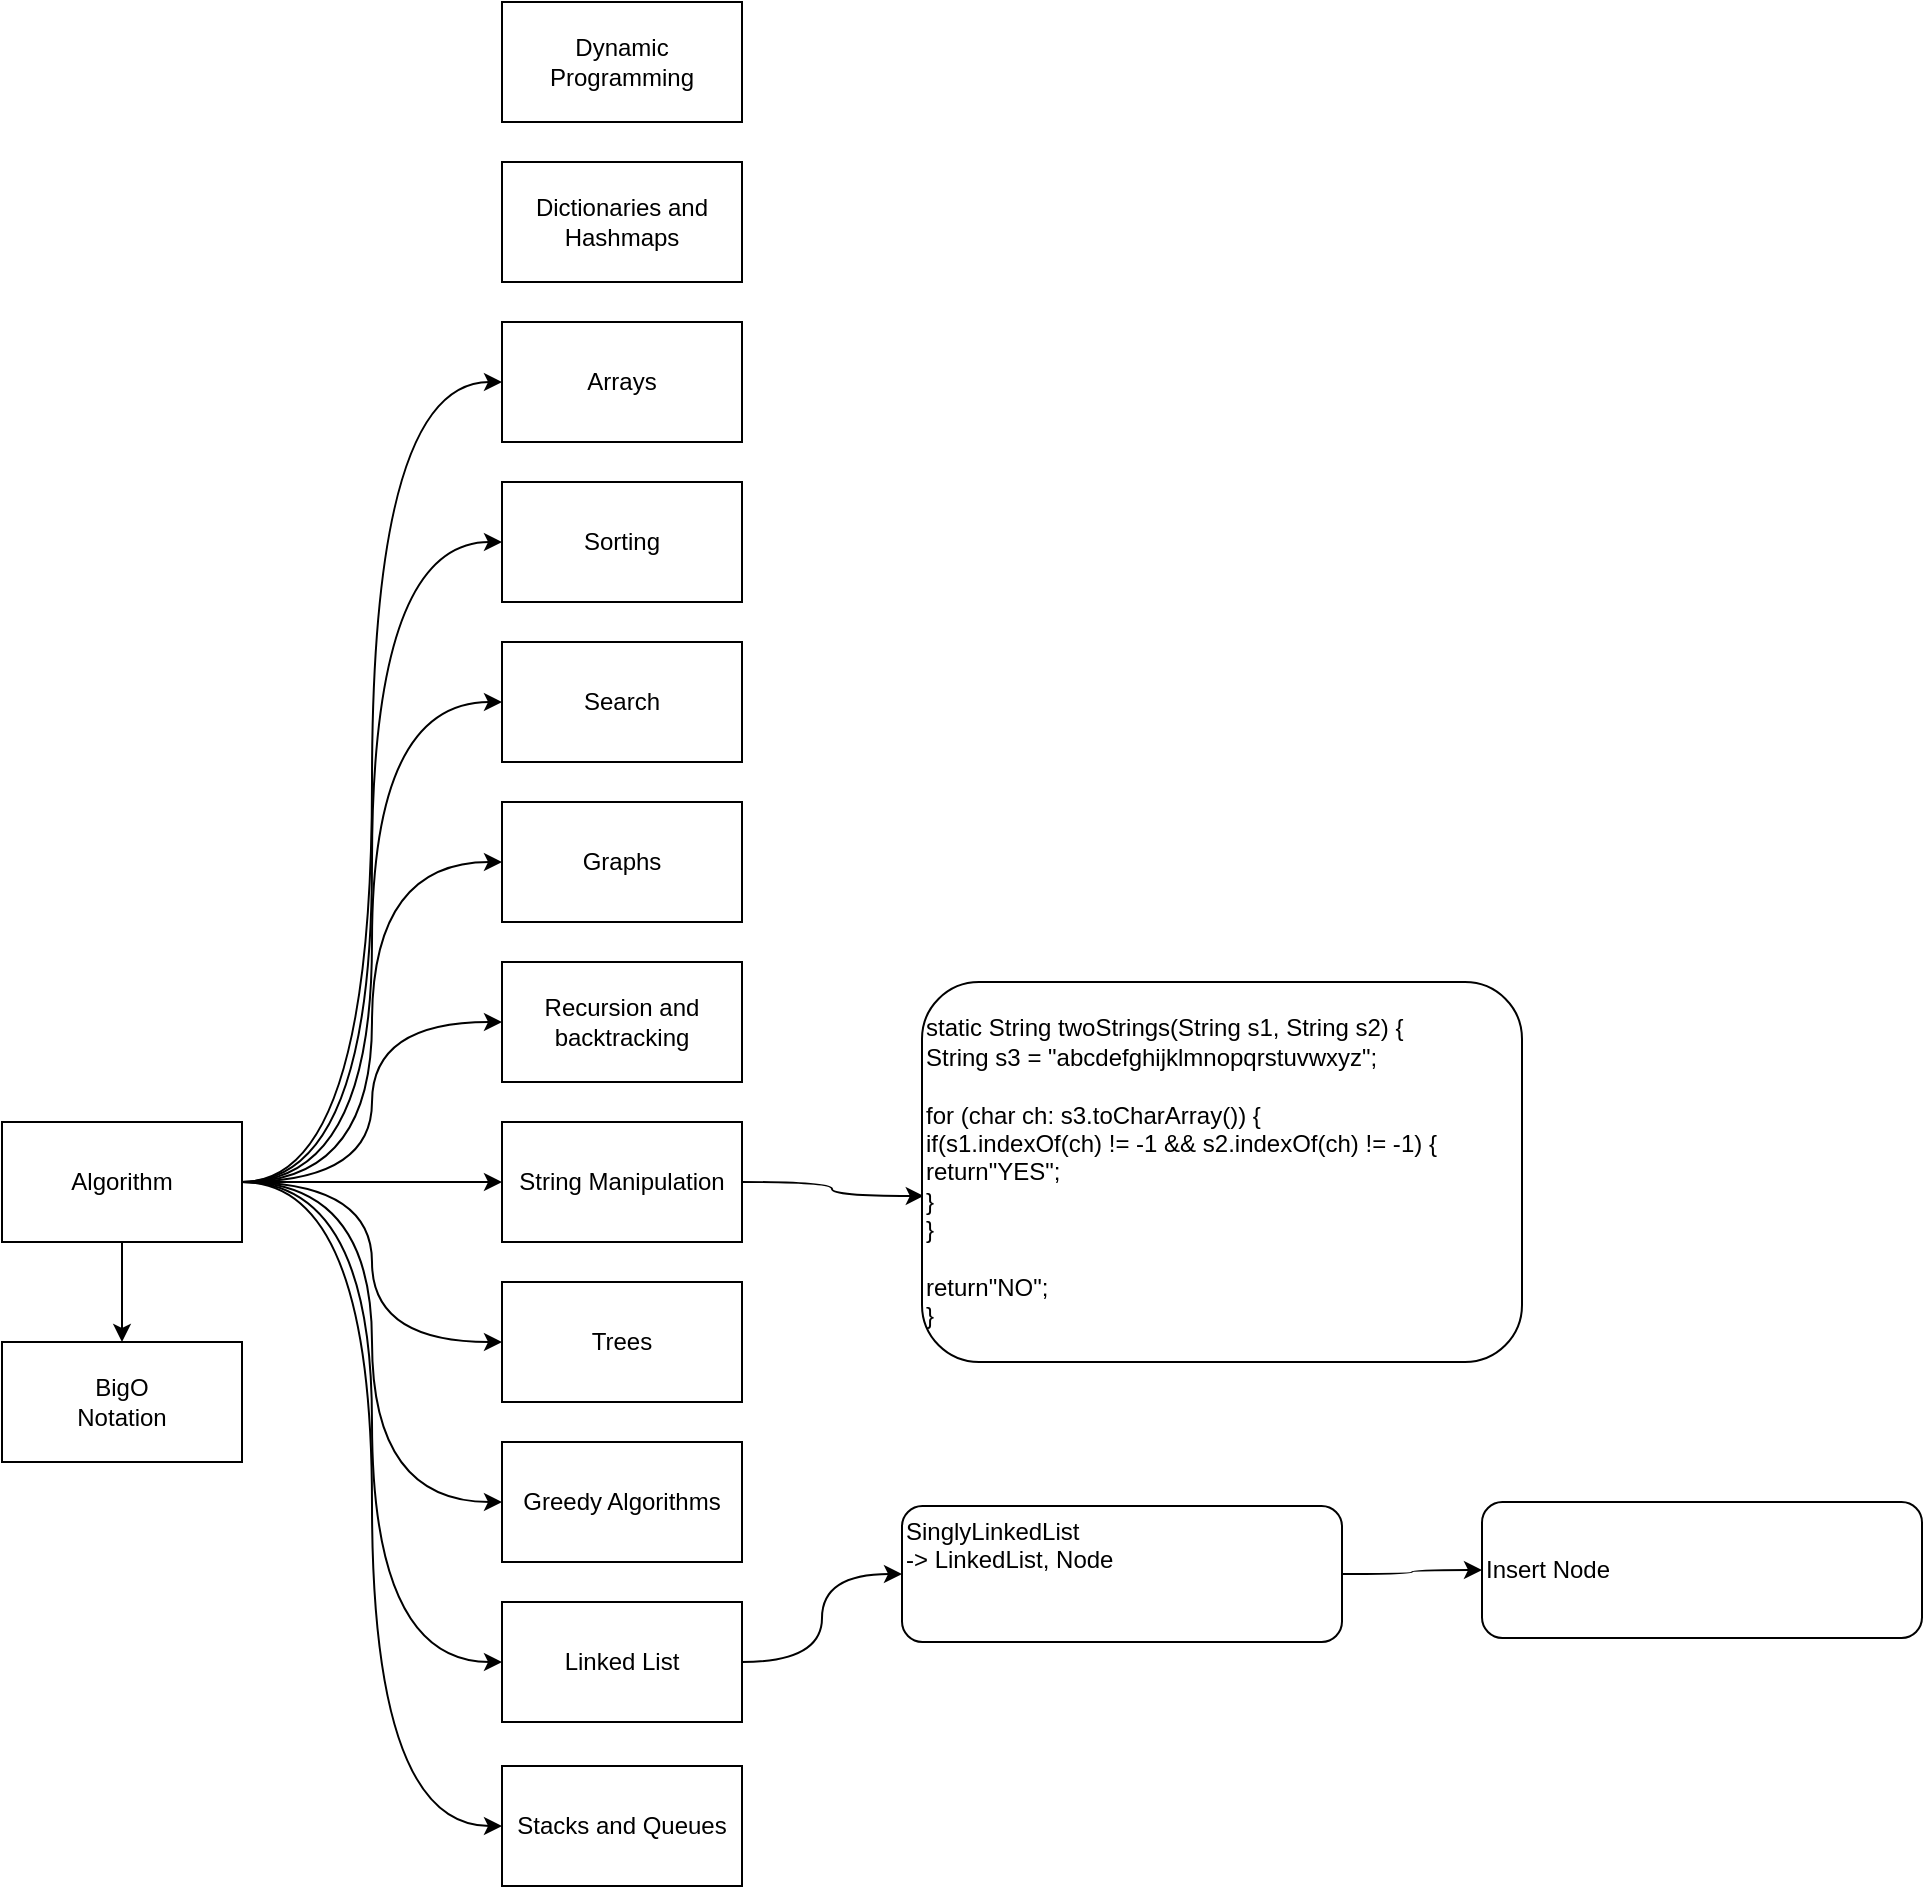 <mxfile version="10.9.6" type="device"><diagram id="g8zTZ_jzRJCv9fyLepX4" name="Page-1"><mxGraphModel dx="1106" dy="1005" grid="1" gridSize="10" guides="1" tooltips="1" connect="1" arrows="1" fold="1" page="1" pageScale="1" pageWidth="1169" pageHeight="827" math="0" shadow="0"><root><mxCell id="0"/><mxCell id="1" parent="0"/><mxCell id="yOxp_mMZKF0gC9rluwnx-16" style="edgeStyle=orthogonalEdgeStyle;curved=1;rounded=0;orthogonalLoop=1;jettySize=auto;html=1;entryX=0;entryY=0.5;entryDx=0;entryDy=0;" parent="1" source="yOxp_mMZKF0gC9rluwnx-1" target="yOxp_mMZKF0gC9rluwnx-2" edge="1"><mxGeometry relative="1" as="geometry"/></mxCell><mxCell id="yOxp_mMZKF0gC9rluwnx-17" style="edgeStyle=orthogonalEdgeStyle;curved=1;rounded=0;orthogonalLoop=1;jettySize=auto;html=1;entryX=0;entryY=0.5;entryDx=0;entryDy=0;" parent="1" source="yOxp_mMZKF0gC9rluwnx-1" target="yOxp_mMZKF0gC9rluwnx-3" edge="1"><mxGeometry relative="1" as="geometry"/></mxCell><mxCell id="yOxp_mMZKF0gC9rluwnx-18" style="edgeStyle=orthogonalEdgeStyle;curved=1;rounded=0;orthogonalLoop=1;jettySize=auto;html=1;entryX=0;entryY=0.5;entryDx=0;entryDy=0;" parent="1" source="yOxp_mMZKF0gC9rluwnx-1" target="yOxp_mMZKF0gC9rluwnx-4" edge="1"><mxGeometry relative="1" as="geometry"/></mxCell><mxCell id="yOxp_mMZKF0gC9rluwnx-19" style="edgeStyle=orthogonalEdgeStyle;curved=1;rounded=0;orthogonalLoop=1;jettySize=auto;html=1;entryX=0;entryY=0.5;entryDx=0;entryDy=0;" parent="1" source="yOxp_mMZKF0gC9rluwnx-1" target="yOxp_mMZKF0gC9rluwnx-5" edge="1"><mxGeometry relative="1" as="geometry"/></mxCell><mxCell id="yOxp_mMZKF0gC9rluwnx-20" style="edgeStyle=orthogonalEdgeStyle;curved=1;rounded=0;orthogonalLoop=1;jettySize=auto;html=1;entryX=0;entryY=0.5;entryDx=0;entryDy=0;" parent="1" source="yOxp_mMZKF0gC9rluwnx-1" target="yOxp_mMZKF0gC9rluwnx-6" edge="1"><mxGeometry relative="1" as="geometry"/></mxCell><mxCell id="yOxp_mMZKF0gC9rluwnx-21" style="edgeStyle=orthogonalEdgeStyle;curved=1;rounded=0;orthogonalLoop=1;jettySize=auto;html=1;" parent="1" source="yOxp_mMZKF0gC9rluwnx-1" target="yOxp_mMZKF0gC9rluwnx-8" edge="1"><mxGeometry relative="1" as="geometry"/></mxCell><mxCell id="yOxp_mMZKF0gC9rluwnx-22" style="edgeStyle=orthogonalEdgeStyle;curved=1;rounded=0;orthogonalLoop=1;jettySize=auto;html=1;entryX=0;entryY=0.5;entryDx=0;entryDy=0;" parent="1" source="yOxp_mMZKF0gC9rluwnx-1" target="yOxp_mMZKF0gC9rluwnx-10" edge="1"><mxGeometry relative="1" as="geometry"/></mxCell><mxCell id="yOxp_mMZKF0gC9rluwnx-23" style="edgeStyle=orthogonalEdgeStyle;curved=1;rounded=0;orthogonalLoop=1;jettySize=auto;html=1;entryX=0;entryY=0.5;entryDx=0;entryDy=0;" parent="1" source="yOxp_mMZKF0gC9rluwnx-1" target="yOxp_mMZKF0gC9rluwnx-11" edge="1"><mxGeometry relative="1" as="geometry"/></mxCell><mxCell id="yOxp_mMZKF0gC9rluwnx-24" style="edgeStyle=orthogonalEdgeStyle;curved=1;rounded=0;orthogonalLoop=1;jettySize=auto;html=1;entryX=0;entryY=0.5;entryDx=0;entryDy=0;" parent="1" source="yOxp_mMZKF0gC9rluwnx-1" target="yOxp_mMZKF0gC9rluwnx-13" edge="1"><mxGeometry relative="1" as="geometry"/></mxCell><mxCell id="yOxp_mMZKF0gC9rluwnx-25" style="edgeStyle=orthogonalEdgeStyle;curved=1;rounded=0;orthogonalLoop=1;jettySize=auto;html=1;entryX=0;entryY=0.5;entryDx=0;entryDy=0;" parent="1" source="yOxp_mMZKF0gC9rluwnx-1" target="yOxp_mMZKF0gC9rluwnx-12" edge="1"><mxGeometry relative="1" as="geometry"/></mxCell><mxCell id="yOxp_mMZKF0gC9rluwnx-27" style="edgeStyle=orthogonalEdgeStyle;curved=1;rounded=0;orthogonalLoop=1;jettySize=auto;html=1;exitX=0.5;exitY=1;exitDx=0;exitDy=0;entryX=0.5;entryY=0;entryDx=0;entryDy=0;" parent="1" source="yOxp_mMZKF0gC9rluwnx-1" target="yOxp_mMZKF0gC9rluwnx-26" edge="1"><mxGeometry relative="1" as="geometry"/></mxCell><mxCell id="yOxp_mMZKF0gC9rluwnx-1" value="Algorithm" style="rounded=0;whiteSpace=wrap;html=1;" parent="1" vertex="1"><mxGeometry x="30" y="560" width="120" height="60" as="geometry"/></mxCell><mxCell id="yOxp_mMZKF0gC9rluwnx-2" value="Arrays" style="rounded=0;whiteSpace=wrap;html=1;" parent="1" vertex="1"><mxGeometry x="280" y="160" width="120" height="60" as="geometry"/></mxCell><mxCell id="yOxp_mMZKF0gC9rluwnx-3" value="Sorting" style="rounded=0;whiteSpace=wrap;html=1;" parent="1" vertex="1"><mxGeometry x="280" y="240" width="120" height="60" as="geometry"/></mxCell><mxCell id="yOxp_mMZKF0gC9rluwnx-4" value="Search" style="rounded=0;whiteSpace=wrap;html=1;" parent="1" vertex="1"><mxGeometry x="280" y="320" width="120" height="60" as="geometry"/></mxCell><mxCell id="yOxp_mMZKF0gC9rluwnx-5" value="Graphs" style="rounded=0;whiteSpace=wrap;html=1;" parent="1" vertex="1"><mxGeometry x="280" y="400" width="120" height="60" as="geometry"/></mxCell><mxCell id="yOxp_mMZKF0gC9rluwnx-6" value="Recursion and backtracking" style="rounded=0;whiteSpace=wrap;html=1;" parent="1" vertex="1"><mxGeometry x="280" y="480" width="120" height="60" as="geometry"/></mxCell><mxCell id="yOxp_mMZKF0gC9rluwnx-7" value="Dictionaries and Hashmaps" style="rounded=0;whiteSpace=wrap;html=1;" parent="1" vertex="1"><mxGeometry x="280" y="80" width="120" height="60" as="geometry"/></mxCell><mxCell id="yOxp_mMZKF0gC9rluwnx-15" style="edgeStyle=orthogonalEdgeStyle;rounded=0;orthogonalLoop=1;jettySize=auto;html=1;exitX=1;exitY=0.5;exitDx=0;exitDy=0;entryX=0.003;entryY=0.563;entryDx=0;entryDy=0;entryPerimeter=0;curved=1;" parent="1" source="yOxp_mMZKF0gC9rluwnx-8" target="yOxp_mMZKF0gC9rluwnx-14" edge="1"><mxGeometry relative="1" as="geometry"/></mxCell><mxCell id="yOxp_mMZKF0gC9rluwnx-8" value="String Manipulation" style="rounded=0;whiteSpace=wrap;html=1;" parent="1" vertex="1"><mxGeometry x="280" y="560" width="120" height="60" as="geometry"/></mxCell><mxCell id="yOxp_mMZKF0gC9rluwnx-9" value="Dynamic Programming" style="rounded=0;whiteSpace=wrap;html=1;" parent="1" vertex="1"><mxGeometry x="280" width="120" height="60" as="geometry"/></mxCell><mxCell id="yOxp_mMZKF0gC9rluwnx-10" value="Trees" style="rounded=0;whiteSpace=wrap;html=1;" parent="1" vertex="1"><mxGeometry x="280" y="640" width="120" height="60" as="geometry"/></mxCell><mxCell id="yOxp_mMZKF0gC9rluwnx-11" value="Greedy Algorithms" style="rounded=0;whiteSpace=wrap;html=1;" parent="1" vertex="1"><mxGeometry x="280" y="720" width="120" height="60" as="geometry"/></mxCell><mxCell id="yOxp_mMZKF0gC9rluwnx-12" value="Stacks and Queues" style="rounded=0;whiteSpace=wrap;html=1;" parent="1" vertex="1"><mxGeometry x="280" y="882" width="120" height="60" as="geometry"/></mxCell><mxCell id="TEC6m_dFPRk6TSwprgMX-3" style="edgeStyle=orthogonalEdgeStyle;rounded=0;orthogonalLoop=1;jettySize=auto;html=1;exitX=1;exitY=0.5;exitDx=0;exitDy=0;entryX=0;entryY=0.5;entryDx=0;entryDy=0;curved=1;" edge="1" parent="1" source="yOxp_mMZKF0gC9rluwnx-13" target="TEC6m_dFPRk6TSwprgMX-1"><mxGeometry relative="1" as="geometry"/></mxCell><mxCell id="yOxp_mMZKF0gC9rluwnx-13" value="Linked List" style="rounded=0;whiteSpace=wrap;html=1;" parent="1" vertex="1"><mxGeometry x="280" y="800" width="120" height="60" as="geometry"/></mxCell><mxCell id="yOxp_mMZKF0gC9rluwnx-14" value="&lt;div&gt;&lt;div&gt;&lt;span&gt;static&lt;/span&gt; String twoStrings(String s1, String s2) {&lt;/div&gt;&lt;div&gt;        String s3 = &lt;span&gt;&quot;abcdefghijklmnopqrstuvwxyz&quot;&lt;/span&gt;;&lt;/div&gt;&lt;br&gt;&lt;div&gt;&lt;span&gt;for&lt;/span&gt; (&lt;span&gt;char&lt;/span&gt; ch: s3.toCharArray()) {&lt;/div&gt;&lt;div&gt;&lt;span&gt;if&lt;/span&gt;(s1.indexOf(ch) != -&lt;span&gt;1&lt;/span&gt; &amp;amp;&amp;amp; s2.indexOf(ch) != -&lt;span&gt;1&lt;/span&gt;) {&lt;/div&gt;&lt;div&gt;&lt;span&gt;return&lt;/span&gt;&lt;span&gt;&quot;YES&quot;&lt;/span&gt;;&lt;/div&gt;&lt;div&gt;            }&lt;/div&gt;&lt;div&gt;        }&lt;/div&gt;&lt;br&gt;&lt;div&gt;&lt;span&gt;return&lt;/span&gt;&lt;span&gt;&quot;NO&quot;&lt;/span&gt;;&lt;/div&gt;&lt;div&gt;    }&lt;/div&gt;&lt;/div&gt;" style="rounded=1;whiteSpace=wrap;html=1;align=left;" parent="1" vertex="1"><mxGeometry x="490" y="490" width="300" height="190" as="geometry"/></mxCell><mxCell id="yOxp_mMZKF0gC9rluwnx-26" value="BigO&lt;br&gt;Notation&lt;br&gt;" style="rounded=0;whiteSpace=wrap;html=1;" parent="1" vertex="1"><mxGeometry x="30" y="670" width="120" height="60" as="geometry"/></mxCell><mxCell id="TEC6m_dFPRk6TSwprgMX-4" style="edgeStyle=orthogonalEdgeStyle;curved=1;rounded=0;orthogonalLoop=1;jettySize=auto;html=1;exitX=1;exitY=0.5;exitDx=0;exitDy=0;entryX=0;entryY=0.5;entryDx=0;entryDy=0;" edge="1" parent="1" source="TEC6m_dFPRk6TSwprgMX-1" target="TEC6m_dFPRk6TSwprgMX-2"><mxGeometry relative="1" as="geometry"/></mxCell><mxCell id="TEC6m_dFPRk6TSwprgMX-1" value="&lt;div&gt;&lt;div&gt;SinglyLinkedList&lt;/div&gt;&lt;/div&gt;&lt;div&gt;-&amp;gt; LinkedList, Node&lt;/div&gt;&lt;div&gt;&lt;br&gt;&lt;/div&gt;&lt;div&gt;&lt;br&gt;&lt;/div&gt;" style="rounded=1;whiteSpace=wrap;html=1;align=left;" vertex="1" parent="1"><mxGeometry x="480" y="752" width="220" height="68" as="geometry"/></mxCell><mxCell id="TEC6m_dFPRk6TSwprgMX-2" value="&lt;div&gt;&lt;div&gt;Insert Node&lt;/div&gt;&lt;/div&gt;" style="rounded=1;whiteSpace=wrap;html=1;align=left;" vertex="1" parent="1"><mxGeometry x="770" y="750" width="220" height="68" as="geometry"/></mxCell></root></mxGraphModel></diagram></mxfile>